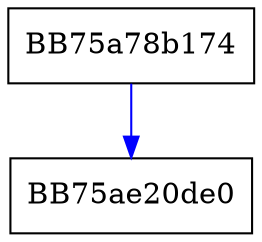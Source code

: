digraph __vcrt_unlock {
  node [shape="box"];
  graph [splines=ortho];
  BB75a78b174 -> BB75ae20de0 [color="blue"];
}